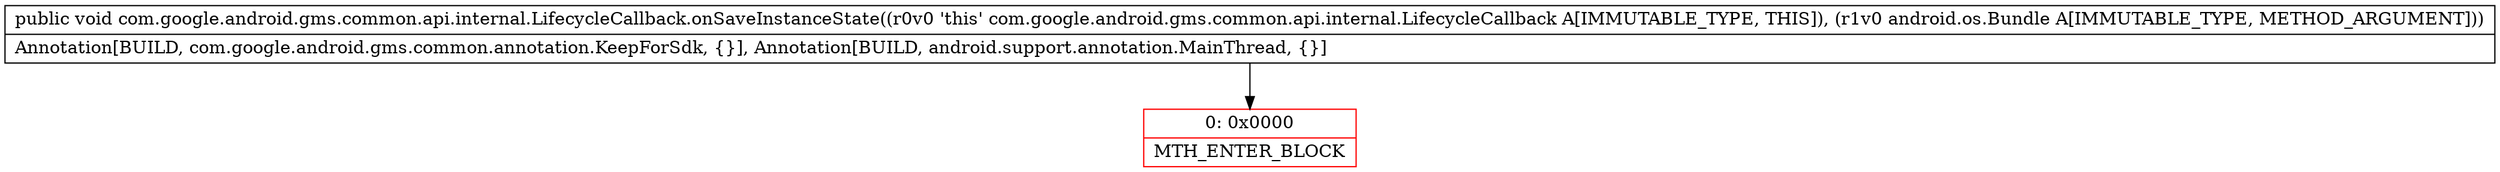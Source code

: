 digraph "CFG forcom.google.android.gms.common.api.internal.LifecycleCallback.onSaveInstanceState(Landroid\/os\/Bundle;)V" {
subgraph cluster_Region_328375719 {
label = "R(0)";
node [shape=record,color=blue];
}
Node_0 [shape=record,color=red,label="{0\:\ 0x0000|MTH_ENTER_BLOCK\l}"];
MethodNode[shape=record,label="{public void com.google.android.gms.common.api.internal.LifecycleCallback.onSaveInstanceState((r0v0 'this' com.google.android.gms.common.api.internal.LifecycleCallback A[IMMUTABLE_TYPE, THIS]), (r1v0 android.os.Bundle A[IMMUTABLE_TYPE, METHOD_ARGUMENT]))  | Annotation[BUILD, com.google.android.gms.common.annotation.KeepForSdk, \{\}], Annotation[BUILD, android.support.annotation.MainThread, \{\}]\l}"];
MethodNode -> Node_0;
}

